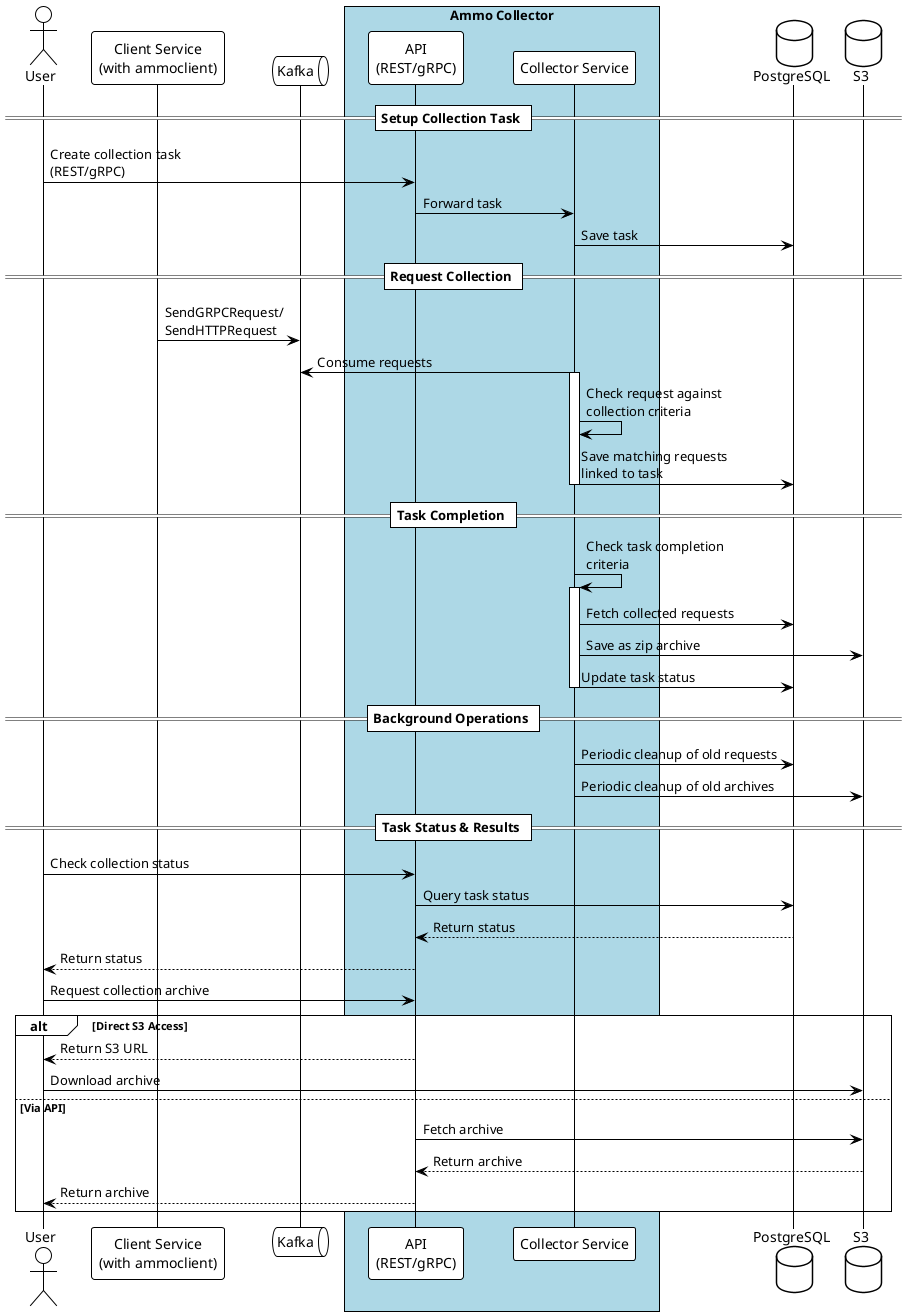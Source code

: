 @startuml
!theme plain
skinparam backgroundColor white
skinparam ParticipantPadding 20
skinparam BoxPadding 10

actor "User" as user
participant "Client Service\n(with ammoclient)" as client
queue "Kafka" as kafka
box "Ammo Collector" #LightBlue
    participant "API\n(REST/gRPC)" as api
    participant "Collector Service" as collector
end box
database "PostgreSQL" as postgres
database "S3" as s3

== Setup Collection Task ==
user -> api: Create collection task\n(REST/gRPC)
api -> collector: Forward task
collector -> postgres: Save task

== Request Collection ==
client -> kafka: SendGRPCRequest/\nSendHTTPRequest
collector -> kafka: Consume requests
activate collector
collector -> collector: Check request against\ncollection criteria
collector -> postgres: Save matching requests\nlinked to task
deactivate collector

== Task Completion ==
collector -> collector: Check task completion\ncriteria
activate collector
collector -> postgres: Fetch collected requests
collector -> s3: Save as zip archive
collector -> postgres: Update task status
deactivate collector

== Background Operations ==
collector -> postgres: Periodic cleanup of old requests
collector -> s3: Periodic cleanup of old archives

== Task Status & Results ==
user -> api: Check collection status
api -> postgres: Query task status
postgres --> api: Return status
api --> user: Return status

user -> api: Request collection archive
alt Direct S3 Access
    api --> user: Return S3 URL
    user -> s3: Download archive
else Via API
    api -> s3: Fetch archive
    s3 --> api: Return archive
    api --> user: Return archive
end

@enduml
